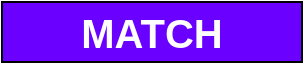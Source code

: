 <mxfile>
    <diagram id="Yx-BmA3Pu8WbK1z6cIJr" name="ページ1">
        <mxGraphModel dx="334" dy="499" grid="1" gridSize="10" guides="1" tooltips="1" connect="1" arrows="1" fold="1" page="1" pageScale="1" pageWidth="850" pageHeight="1100" math="0" shadow="0">
            <root>
                <mxCell id="0"/>
                <mxCell id="1" parent="0"/>
                <mxCell id="2" value="MATCH" style="rounded=0;whiteSpace=wrap;html=1;fillColor=#6a00ff;fontColor=#ffffff;strokeColor=#000000;fontSize=20;fontStyle=1" parent="1" vertex="1">
                    <mxGeometry x="150" y="230" width="150" height="30" as="geometry"/>
                </mxCell>
            </root>
        </mxGraphModel>
    </diagram>
</mxfile>